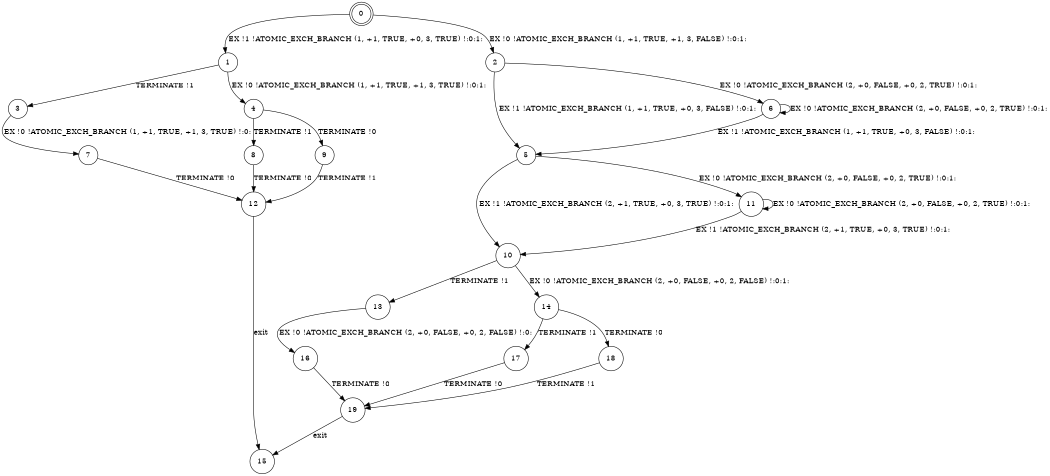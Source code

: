 digraph BCG {
size = "7, 10.5";
center = TRUE;
node [shape = circle];
0 [peripheries = 2];
0 -> 1 [label = "EX !1 !ATOMIC_EXCH_BRANCH (1, +1, TRUE, +0, 3, TRUE) !:0:1:"];
0 -> 2 [label = "EX !0 !ATOMIC_EXCH_BRANCH (1, +1, TRUE, +1, 3, FALSE) !:0:1:"];
1 -> 3 [label = "TERMINATE !1"];
1 -> 4 [label = "EX !0 !ATOMIC_EXCH_BRANCH (1, +1, TRUE, +1, 3, TRUE) !:0:1:"];
2 -> 5 [label = "EX !1 !ATOMIC_EXCH_BRANCH (1, +1, TRUE, +0, 3, FALSE) !:0:1:"];
2 -> 6 [label = "EX !0 !ATOMIC_EXCH_BRANCH (2, +0, FALSE, +0, 2, TRUE) !:0:1:"];
3 -> 7 [label = "EX !0 !ATOMIC_EXCH_BRANCH (1, +1, TRUE, +1, 3, TRUE) !:0:"];
4 -> 8 [label = "TERMINATE !1"];
4 -> 9 [label = "TERMINATE !0"];
5 -> 10 [label = "EX !1 !ATOMIC_EXCH_BRANCH (2, +1, TRUE, +0, 3, TRUE) !:0:1:"];
5 -> 11 [label = "EX !0 !ATOMIC_EXCH_BRANCH (2, +0, FALSE, +0, 2, TRUE) !:0:1:"];
6 -> 5 [label = "EX !1 !ATOMIC_EXCH_BRANCH (1, +1, TRUE, +0, 3, FALSE) !:0:1:"];
6 -> 6 [label = "EX !0 !ATOMIC_EXCH_BRANCH (2, +0, FALSE, +0, 2, TRUE) !:0:1:"];
7 -> 12 [label = "TERMINATE !0"];
8 -> 12 [label = "TERMINATE !0"];
9 -> 12 [label = "TERMINATE !1"];
10 -> 13 [label = "TERMINATE !1"];
10 -> 14 [label = "EX !0 !ATOMIC_EXCH_BRANCH (2, +0, FALSE, +0, 2, FALSE) !:0:1:"];
11 -> 10 [label = "EX !1 !ATOMIC_EXCH_BRANCH (2, +1, TRUE, +0, 3, TRUE) !:0:1:"];
11 -> 11 [label = "EX !0 !ATOMIC_EXCH_BRANCH (2, +0, FALSE, +0, 2, TRUE) !:0:1:"];
12 -> 15 [label = "exit"];
13 -> 16 [label = "EX !0 !ATOMIC_EXCH_BRANCH (2, +0, FALSE, +0, 2, FALSE) !:0:"];
14 -> 17 [label = "TERMINATE !1"];
14 -> 18 [label = "TERMINATE !0"];
16 -> 19 [label = "TERMINATE !0"];
17 -> 19 [label = "TERMINATE !0"];
18 -> 19 [label = "TERMINATE !1"];
19 -> 15 [label = "exit"];
}
